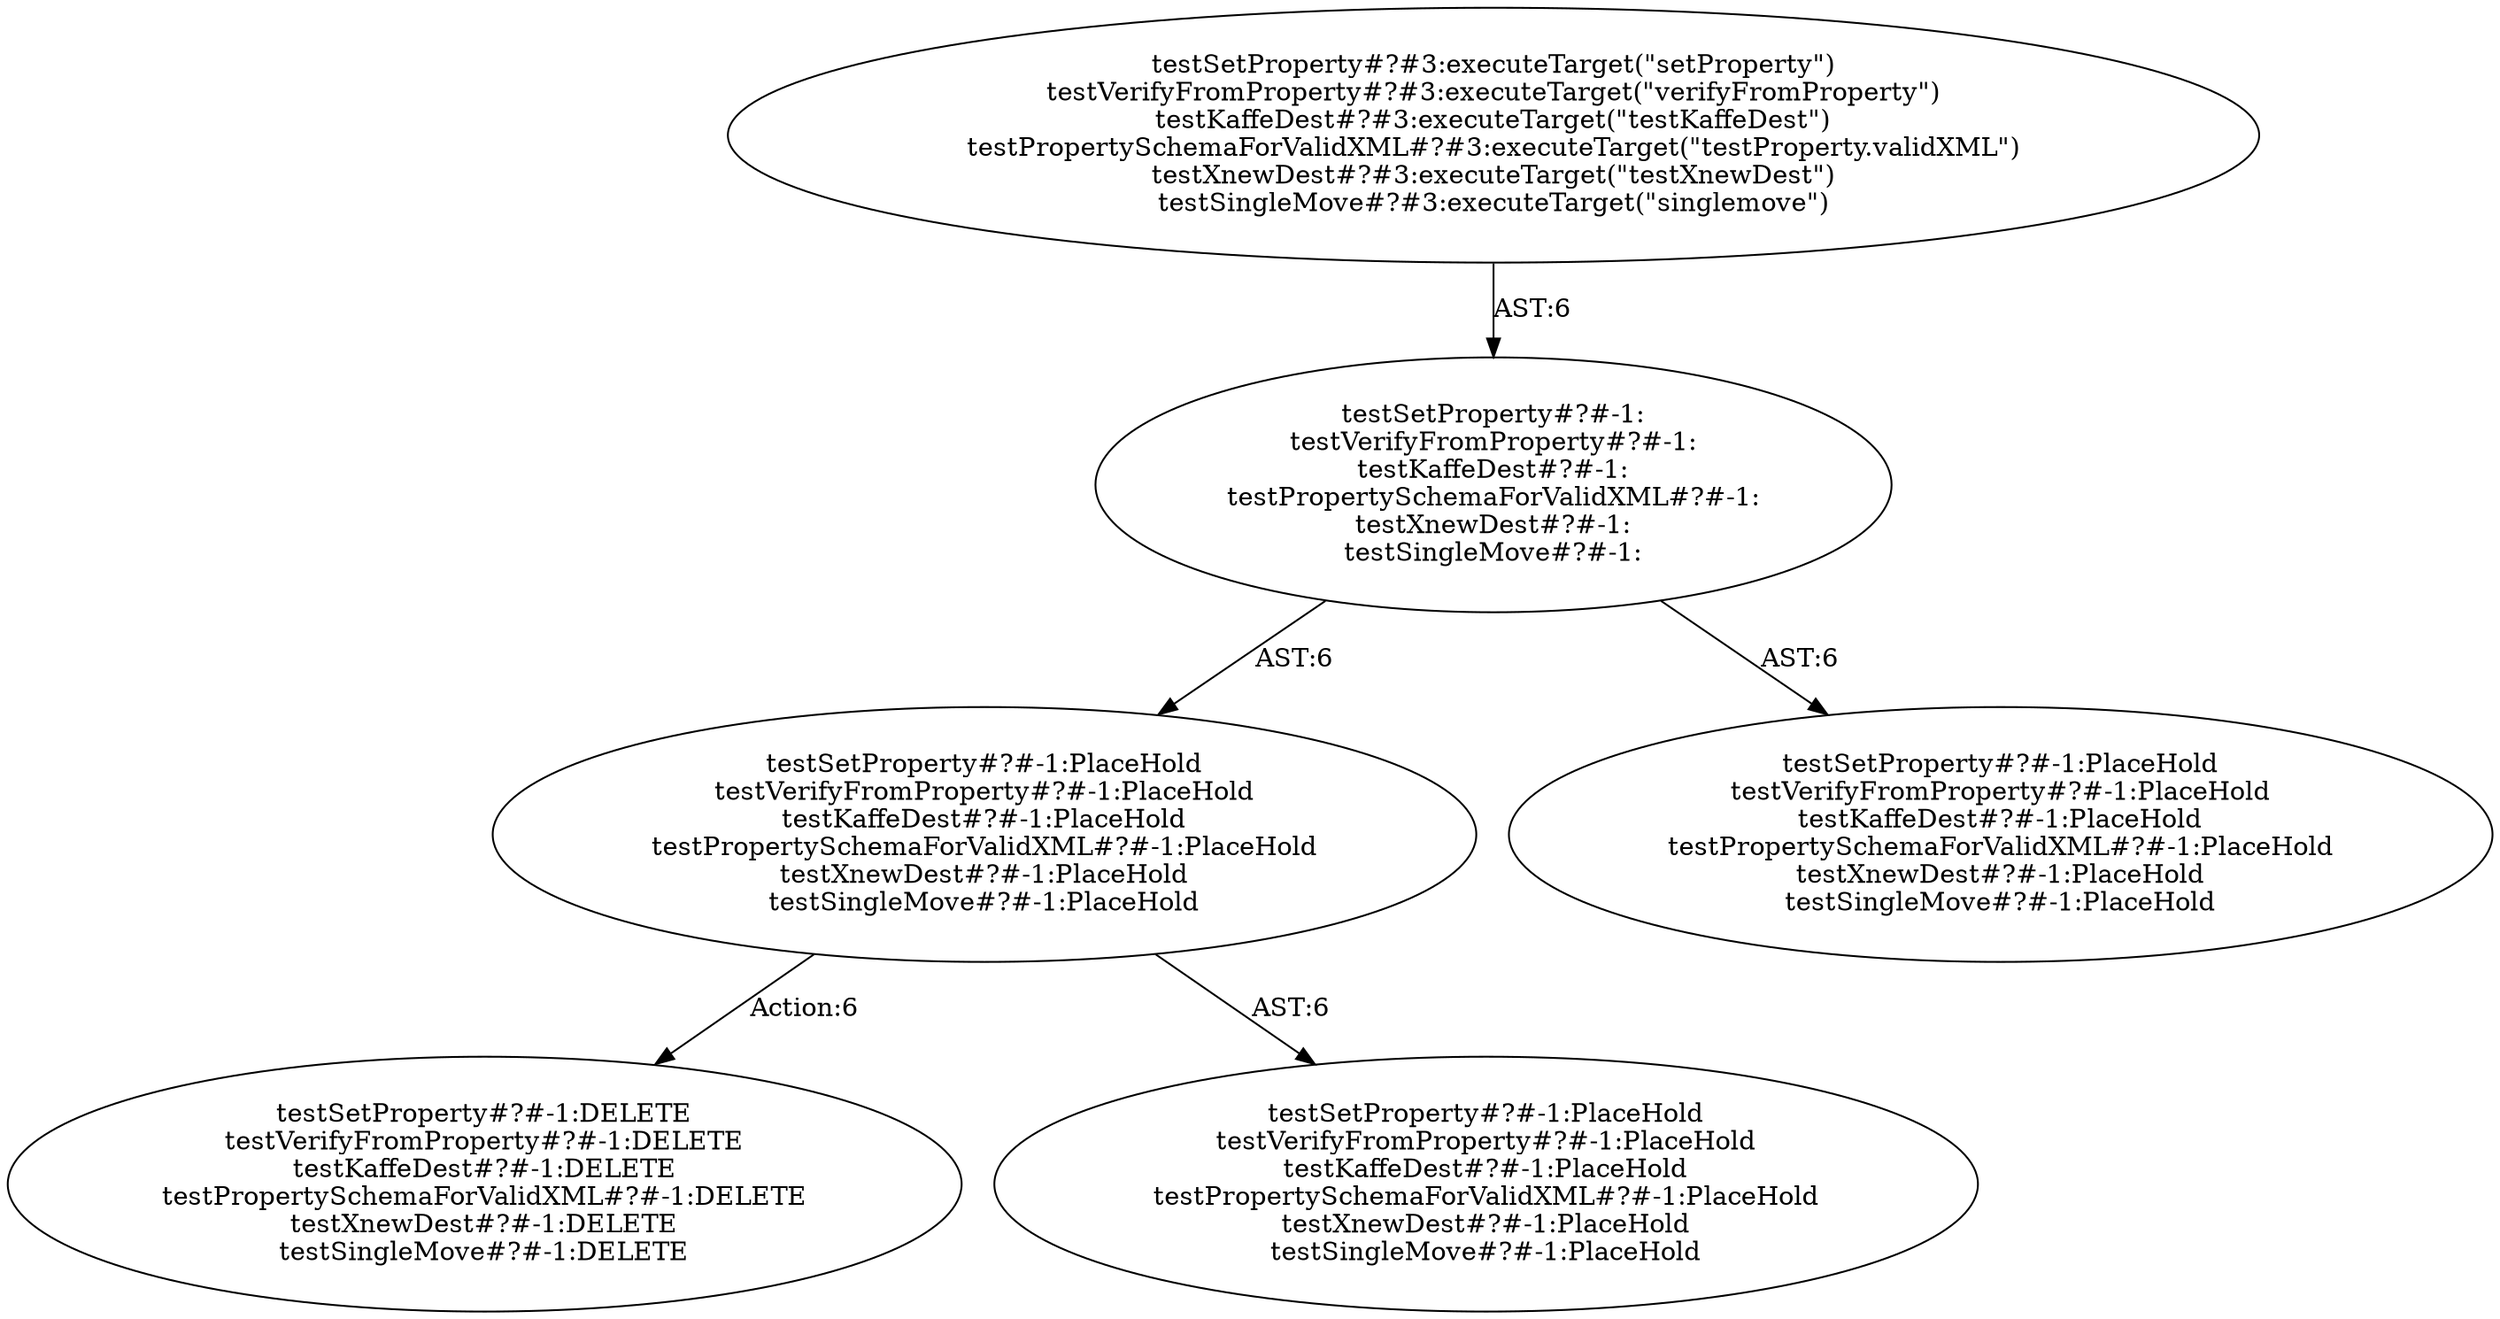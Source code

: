 digraph "Pattern" {
0 [label="testSetProperty#?#-1:DELETE
testVerifyFromProperty#?#-1:DELETE
testKaffeDest#?#-1:DELETE
testPropertySchemaForValidXML#?#-1:DELETE
testXnewDest#?#-1:DELETE
testSingleMove#?#-1:DELETE" shape=ellipse]
1 [label="testSetProperty#?#-1:PlaceHold
testVerifyFromProperty#?#-1:PlaceHold
testKaffeDest#?#-1:PlaceHold
testPropertySchemaForValidXML#?#-1:PlaceHold
testXnewDest#?#-1:PlaceHold
testSingleMove#?#-1:PlaceHold" shape=ellipse]
2 [label="testSetProperty#?#-1:
testVerifyFromProperty#?#-1:
testKaffeDest#?#-1:
testPropertySchemaForValidXML#?#-1:
testXnewDest#?#-1:
testSingleMove#?#-1:" shape=ellipse]
3 [label="testSetProperty#?#3:executeTarget(\"setProperty\")
testVerifyFromProperty#?#3:executeTarget(\"verifyFromProperty\")
testKaffeDest#?#3:executeTarget(\"testKaffeDest\")
testPropertySchemaForValidXML#?#3:executeTarget(\"testProperty.validXML\")
testXnewDest#?#3:executeTarget(\"testXnewDest\")
testSingleMove#?#3:executeTarget(\"singlemove\")" shape=ellipse]
4 [label="testSetProperty#?#-1:PlaceHold
testVerifyFromProperty#?#-1:PlaceHold
testKaffeDest#?#-1:PlaceHold
testPropertySchemaForValidXML#?#-1:PlaceHold
testXnewDest#?#-1:PlaceHold
testSingleMove#?#-1:PlaceHold" shape=ellipse]
5 [label="testSetProperty#?#-1:PlaceHold
testVerifyFromProperty#?#-1:PlaceHold
testKaffeDest#?#-1:PlaceHold
testPropertySchemaForValidXML#?#-1:PlaceHold
testXnewDest#?#-1:PlaceHold
testSingleMove#?#-1:PlaceHold" shape=ellipse]
1 -> 0 [label="Action:6"];
1 -> 5 [label="AST:6"];
2 -> 1 [label="AST:6"];
2 -> 4 [label="AST:6"];
3 -> 2 [label="AST:6"];
}